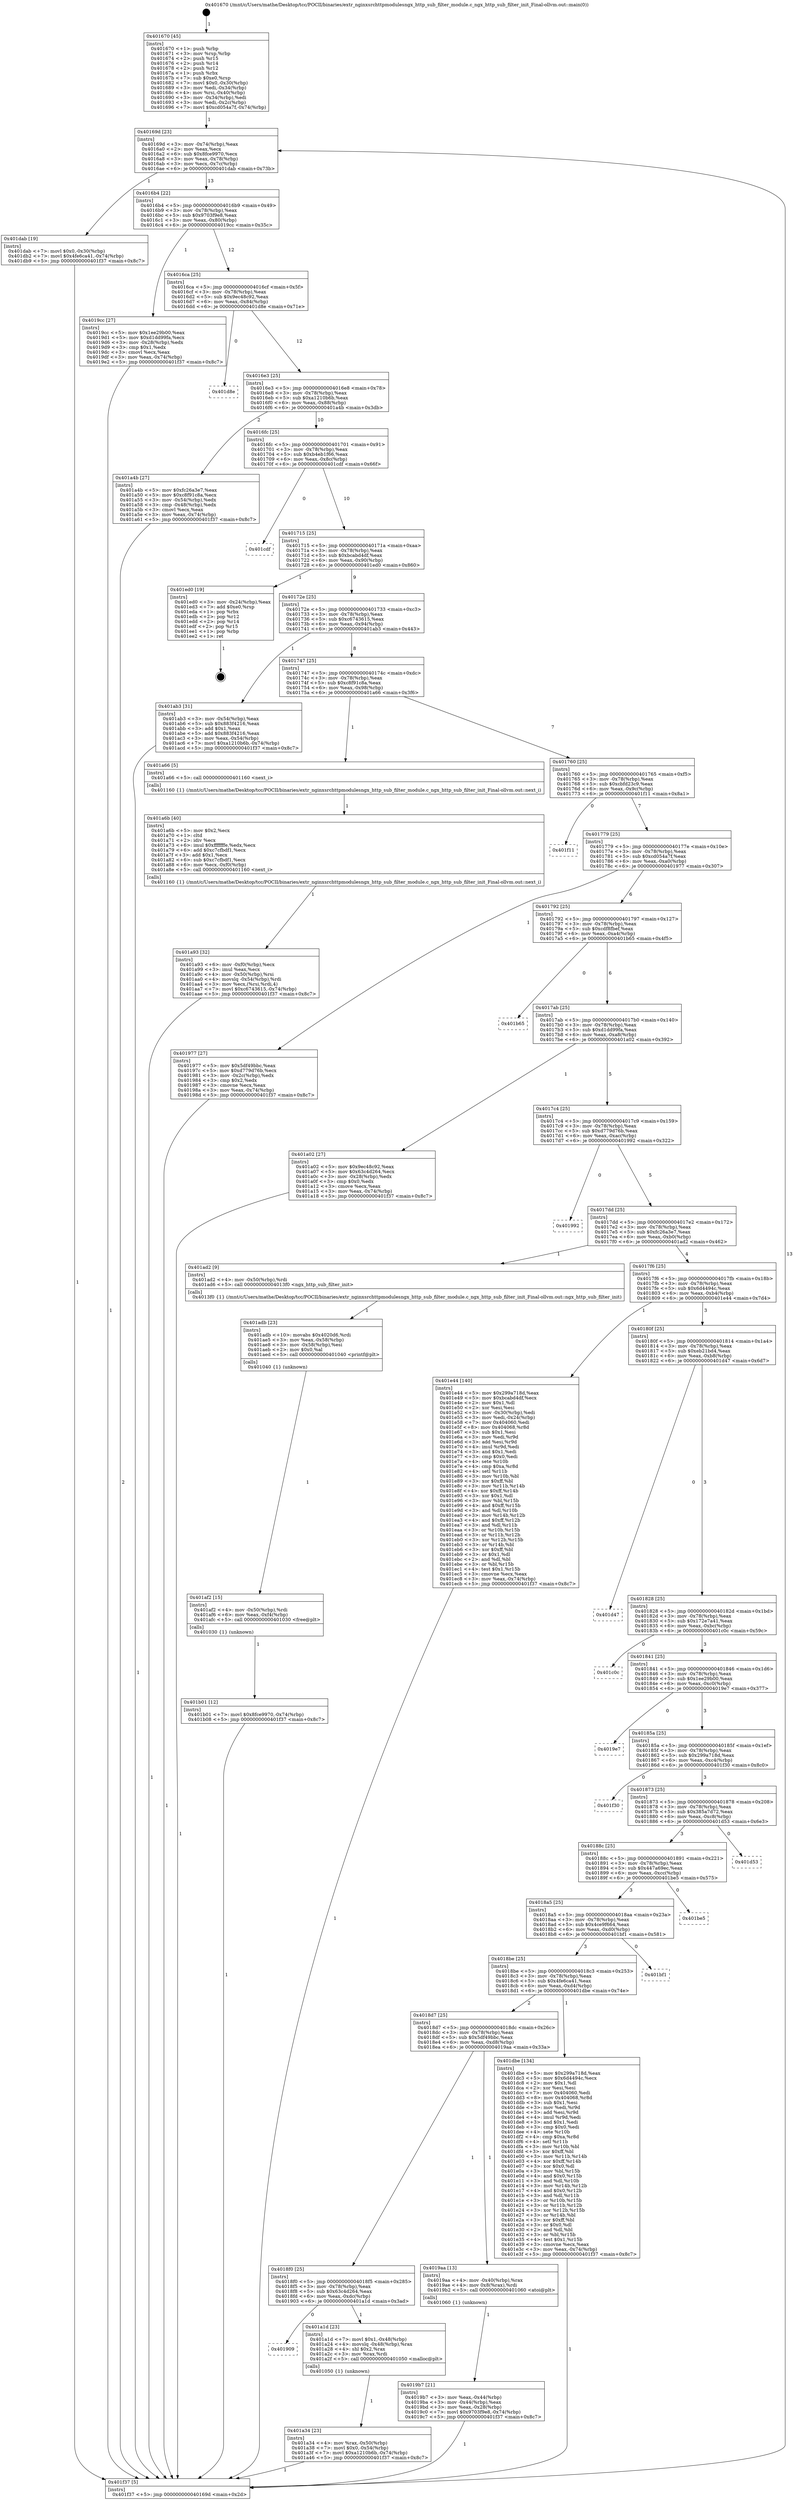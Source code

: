 digraph "0x401670" {
  label = "0x401670 (/mnt/c/Users/mathe/Desktop/tcc/POCII/binaries/extr_nginxsrchttpmodulesngx_http_sub_filter_module.c_ngx_http_sub_filter_init_Final-ollvm.out::main(0))"
  labelloc = "t"
  node[shape=record]

  Entry [label="",width=0.3,height=0.3,shape=circle,fillcolor=black,style=filled]
  "0x40169d" [label="{
     0x40169d [23]\l
     | [instrs]\l
     &nbsp;&nbsp;0x40169d \<+3\>: mov -0x74(%rbp),%eax\l
     &nbsp;&nbsp;0x4016a0 \<+2\>: mov %eax,%ecx\l
     &nbsp;&nbsp;0x4016a2 \<+6\>: sub $0x8fce9970,%ecx\l
     &nbsp;&nbsp;0x4016a8 \<+3\>: mov %eax,-0x78(%rbp)\l
     &nbsp;&nbsp;0x4016ab \<+3\>: mov %ecx,-0x7c(%rbp)\l
     &nbsp;&nbsp;0x4016ae \<+6\>: je 0000000000401dab \<main+0x73b\>\l
  }"]
  "0x401dab" [label="{
     0x401dab [19]\l
     | [instrs]\l
     &nbsp;&nbsp;0x401dab \<+7\>: movl $0x0,-0x30(%rbp)\l
     &nbsp;&nbsp;0x401db2 \<+7\>: movl $0x4fe6ca41,-0x74(%rbp)\l
     &nbsp;&nbsp;0x401db9 \<+5\>: jmp 0000000000401f37 \<main+0x8c7\>\l
  }"]
  "0x4016b4" [label="{
     0x4016b4 [22]\l
     | [instrs]\l
     &nbsp;&nbsp;0x4016b4 \<+5\>: jmp 00000000004016b9 \<main+0x49\>\l
     &nbsp;&nbsp;0x4016b9 \<+3\>: mov -0x78(%rbp),%eax\l
     &nbsp;&nbsp;0x4016bc \<+5\>: sub $0x9703f9e8,%eax\l
     &nbsp;&nbsp;0x4016c1 \<+3\>: mov %eax,-0x80(%rbp)\l
     &nbsp;&nbsp;0x4016c4 \<+6\>: je 00000000004019cc \<main+0x35c\>\l
  }"]
  Exit [label="",width=0.3,height=0.3,shape=circle,fillcolor=black,style=filled,peripheries=2]
  "0x4019cc" [label="{
     0x4019cc [27]\l
     | [instrs]\l
     &nbsp;&nbsp;0x4019cc \<+5\>: mov $0x1ee29b00,%eax\l
     &nbsp;&nbsp;0x4019d1 \<+5\>: mov $0xd1dd99fa,%ecx\l
     &nbsp;&nbsp;0x4019d6 \<+3\>: mov -0x28(%rbp),%edx\l
     &nbsp;&nbsp;0x4019d9 \<+3\>: cmp $0x1,%edx\l
     &nbsp;&nbsp;0x4019dc \<+3\>: cmovl %ecx,%eax\l
     &nbsp;&nbsp;0x4019df \<+3\>: mov %eax,-0x74(%rbp)\l
     &nbsp;&nbsp;0x4019e2 \<+5\>: jmp 0000000000401f37 \<main+0x8c7\>\l
  }"]
  "0x4016ca" [label="{
     0x4016ca [25]\l
     | [instrs]\l
     &nbsp;&nbsp;0x4016ca \<+5\>: jmp 00000000004016cf \<main+0x5f\>\l
     &nbsp;&nbsp;0x4016cf \<+3\>: mov -0x78(%rbp),%eax\l
     &nbsp;&nbsp;0x4016d2 \<+5\>: sub $0x9ec48c92,%eax\l
     &nbsp;&nbsp;0x4016d7 \<+6\>: mov %eax,-0x84(%rbp)\l
     &nbsp;&nbsp;0x4016dd \<+6\>: je 0000000000401d8e \<main+0x71e\>\l
  }"]
  "0x401b01" [label="{
     0x401b01 [12]\l
     | [instrs]\l
     &nbsp;&nbsp;0x401b01 \<+7\>: movl $0x8fce9970,-0x74(%rbp)\l
     &nbsp;&nbsp;0x401b08 \<+5\>: jmp 0000000000401f37 \<main+0x8c7\>\l
  }"]
  "0x401d8e" [label="{
     0x401d8e\l
  }", style=dashed]
  "0x4016e3" [label="{
     0x4016e3 [25]\l
     | [instrs]\l
     &nbsp;&nbsp;0x4016e3 \<+5\>: jmp 00000000004016e8 \<main+0x78\>\l
     &nbsp;&nbsp;0x4016e8 \<+3\>: mov -0x78(%rbp),%eax\l
     &nbsp;&nbsp;0x4016eb \<+5\>: sub $0xa1210b6b,%eax\l
     &nbsp;&nbsp;0x4016f0 \<+6\>: mov %eax,-0x88(%rbp)\l
     &nbsp;&nbsp;0x4016f6 \<+6\>: je 0000000000401a4b \<main+0x3db\>\l
  }"]
  "0x401af2" [label="{
     0x401af2 [15]\l
     | [instrs]\l
     &nbsp;&nbsp;0x401af2 \<+4\>: mov -0x50(%rbp),%rdi\l
     &nbsp;&nbsp;0x401af6 \<+6\>: mov %eax,-0xf4(%rbp)\l
     &nbsp;&nbsp;0x401afc \<+5\>: call 0000000000401030 \<free@plt\>\l
     | [calls]\l
     &nbsp;&nbsp;0x401030 \{1\} (unknown)\l
  }"]
  "0x401a4b" [label="{
     0x401a4b [27]\l
     | [instrs]\l
     &nbsp;&nbsp;0x401a4b \<+5\>: mov $0xfc26a3e7,%eax\l
     &nbsp;&nbsp;0x401a50 \<+5\>: mov $0xc8f91c8a,%ecx\l
     &nbsp;&nbsp;0x401a55 \<+3\>: mov -0x54(%rbp),%edx\l
     &nbsp;&nbsp;0x401a58 \<+3\>: cmp -0x48(%rbp),%edx\l
     &nbsp;&nbsp;0x401a5b \<+3\>: cmovl %ecx,%eax\l
     &nbsp;&nbsp;0x401a5e \<+3\>: mov %eax,-0x74(%rbp)\l
     &nbsp;&nbsp;0x401a61 \<+5\>: jmp 0000000000401f37 \<main+0x8c7\>\l
  }"]
  "0x4016fc" [label="{
     0x4016fc [25]\l
     | [instrs]\l
     &nbsp;&nbsp;0x4016fc \<+5\>: jmp 0000000000401701 \<main+0x91\>\l
     &nbsp;&nbsp;0x401701 \<+3\>: mov -0x78(%rbp),%eax\l
     &nbsp;&nbsp;0x401704 \<+5\>: sub $0xb4eb1f66,%eax\l
     &nbsp;&nbsp;0x401709 \<+6\>: mov %eax,-0x8c(%rbp)\l
     &nbsp;&nbsp;0x40170f \<+6\>: je 0000000000401cdf \<main+0x66f\>\l
  }"]
  "0x401adb" [label="{
     0x401adb [23]\l
     | [instrs]\l
     &nbsp;&nbsp;0x401adb \<+10\>: movabs $0x4020d6,%rdi\l
     &nbsp;&nbsp;0x401ae5 \<+3\>: mov %eax,-0x58(%rbp)\l
     &nbsp;&nbsp;0x401ae8 \<+3\>: mov -0x58(%rbp),%esi\l
     &nbsp;&nbsp;0x401aeb \<+2\>: mov $0x0,%al\l
     &nbsp;&nbsp;0x401aed \<+5\>: call 0000000000401040 \<printf@plt\>\l
     | [calls]\l
     &nbsp;&nbsp;0x401040 \{1\} (unknown)\l
  }"]
  "0x401cdf" [label="{
     0x401cdf\l
  }", style=dashed]
  "0x401715" [label="{
     0x401715 [25]\l
     | [instrs]\l
     &nbsp;&nbsp;0x401715 \<+5\>: jmp 000000000040171a \<main+0xaa\>\l
     &nbsp;&nbsp;0x40171a \<+3\>: mov -0x78(%rbp),%eax\l
     &nbsp;&nbsp;0x40171d \<+5\>: sub $0xbcabd4df,%eax\l
     &nbsp;&nbsp;0x401722 \<+6\>: mov %eax,-0x90(%rbp)\l
     &nbsp;&nbsp;0x401728 \<+6\>: je 0000000000401ed0 \<main+0x860\>\l
  }"]
  "0x401a93" [label="{
     0x401a93 [32]\l
     | [instrs]\l
     &nbsp;&nbsp;0x401a93 \<+6\>: mov -0xf0(%rbp),%ecx\l
     &nbsp;&nbsp;0x401a99 \<+3\>: imul %eax,%ecx\l
     &nbsp;&nbsp;0x401a9c \<+4\>: mov -0x50(%rbp),%rsi\l
     &nbsp;&nbsp;0x401aa0 \<+4\>: movslq -0x54(%rbp),%rdi\l
     &nbsp;&nbsp;0x401aa4 \<+3\>: mov %ecx,(%rsi,%rdi,4)\l
     &nbsp;&nbsp;0x401aa7 \<+7\>: movl $0xc6743615,-0x74(%rbp)\l
     &nbsp;&nbsp;0x401aae \<+5\>: jmp 0000000000401f37 \<main+0x8c7\>\l
  }"]
  "0x401ed0" [label="{
     0x401ed0 [19]\l
     | [instrs]\l
     &nbsp;&nbsp;0x401ed0 \<+3\>: mov -0x24(%rbp),%eax\l
     &nbsp;&nbsp;0x401ed3 \<+7\>: add $0xe0,%rsp\l
     &nbsp;&nbsp;0x401eda \<+1\>: pop %rbx\l
     &nbsp;&nbsp;0x401edb \<+2\>: pop %r12\l
     &nbsp;&nbsp;0x401edd \<+2\>: pop %r14\l
     &nbsp;&nbsp;0x401edf \<+2\>: pop %r15\l
     &nbsp;&nbsp;0x401ee1 \<+1\>: pop %rbp\l
     &nbsp;&nbsp;0x401ee2 \<+1\>: ret\l
  }"]
  "0x40172e" [label="{
     0x40172e [25]\l
     | [instrs]\l
     &nbsp;&nbsp;0x40172e \<+5\>: jmp 0000000000401733 \<main+0xc3\>\l
     &nbsp;&nbsp;0x401733 \<+3\>: mov -0x78(%rbp),%eax\l
     &nbsp;&nbsp;0x401736 \<+5\>: sub $0xc6743615,%eax\l
     &nbsp;&nbsp;0x40173b \<+6\>: mov %eax,-0x94(%rbp)\l
     &nbsp;&nbsp;0x401741 \<+6\>: je 0000000000401ab3 \<main+0x443\>\l
  }"]
  "0x401a6b" [label="{
     0x401a6b [40]\l
     | [instrs]\l
     &nbsp;&nbsp;0x401a6b \<+5\>: mov $0x2,%ecx\l
     &nbsp;&nbsp;0x401a70 \<+1\>: cltd\l
     &nbsp;&nbsp;0x401a71 \<+2\>: idiv %ecx\l
     &nbsp;&nbsp;0x401a73 \<+6\>: imul $0xfffffffe,%edx,%ecx\l
     &nbsp;&nbsp;0x401a79 \<+6\>: add $0xc7cfbdf1,%ecx\l
     &nbsp;&nbsp;0x401a7f \<+3\>: add $0x1,%ecx\l
     &nbsp;&nbsp;0x401a82 \<+6\>: sub $0xc7cfbdf1,%ecx\l
     &nbsp;&nbsp;0x401a88 \<+6\>: mov %ecx,-0xf0(%rbp)\l
     &nbsp;&nbsp;0x401a8e \<+5\>: call 0000000000401160 \<next_i\>\l
     | [calls]\l
     &nbsp;&nbsp;0x401160 \{1\} (/mnt/c/Users/mathe/Desktop/tcc/POCII/binaries/extr_nginxsrchttpmodulesngx_http_sub_filter_module.c_ngx_http_sub_filter_init_Final-ollvm.out::next_i)\l
  }"]
  "0x401ab3" [label="{
     0x401ab3 [31]\l
     | [instrs]\l
     &nbsp;&nbsp;0x401ab3 \<+3\>: mov -0x54(%rbp),%eax\l
     &nbsp;&nbsp;0x401ab6 \<+5\>: sub $0x883f4216,%eax\l
     &nbsp;&nbsp;0x401abb \<+3\>: add $0x1,%eax\l
     &nbsp;&nbsp;0x401abe \<+5\>: add $0x883f4216,%eax\l
     &nbsp;&nbsp;0x401ac3 \<+3\>: mov %eax,-0x54(%rbp)\l
     &nbsp;&nbsp;0x401ac6 \<+7\>: movl $0xa1210b6b,-0x74(%rbp)\l
     &nbsp;&nbsp;0x401acd \<+5\>: jmp 0000000000401f37 \<main+0x8c7\>\l
  }"]
  "0x401747" [label="{
     0x401747 [25]\l
     | [instrs]\l
     &nbsp;&nbsp;0x401747 \<+5\>: jmp 000000000040174c \<main+0xdc\>\l
     &nbsp;&nbsp;0x40174c \<+3\>: mov -0x78(%rbp),%eax\l
     &nbsp;&nbsp;0x40174f \<+5\>: sub $0xc8f91c8a,%eax\l
     &nbsp;&nbsp;0x401754 \<+6\>: mov %eax,-0x98(%rbp)\l
     &nbsp;&nbsp;0x40175a \<+6\>: je 0000000000401a66 \<main+0x3f6\>\l
  }"]
  "0x401a34" [label="{
     0x401a34 [23]\l
     | [instrs]\l
     &nbsp;&nbsp;0x401a34 \<+4\>: mov %rax,-0x50(%rbp)\l
     &nbsp;&nbsp;0x401a38 \<+7\>: movl $0x0,-0x54(%rbp)\l
     &nbsp;&nbsp;0x401a3f \<+7\>: movl $0xa1210b6b,-0x74(%rbp)\l
     &nbsp;&nbsp;0x401a46 \<+5\>: jmp 0000000000401f37 \<main+0x8c7\>\l
  }"]
  "0x401a66" [label="{
     0x401a66 [5]\l
     | [instrs]\l
     &nbsp;&nbsp;0x401a66 \<+5\>: call 0000000000401160 \<next_i\>\l
     | [calls]\l
     &nbsp;&nbsp;0x401160 \{1\} (/mnt/c/Users/mathe/Desktop/tcc/POCII/binaries/extr_nginxsrchttpmodulesngx_http_sub_filter_module.c_ngx_http_sub_filter_init_Final-ollvm.out::next_i)\l
  }"]
  "0x401760" [label="{
     0x401760 [25]\l
     | [instrs]\l
     &nbsp;&nbsp;0x401760 \<+5\>: jmp 0000000000401765 \<main+0xf5\>\l
     &nbsp;&nbsp;0x401765 \<+3\>: mov -0x78(%rbp),%eax\l
     &nbsp;&nbsp;0x401768 \<+5\>: sub $0xcbfd23c9,%eax\l
     &nbsp;&nbsp;0x40176d \<+6\>: mov %eax,-0x9c(%rbp)\l
     &nbsp;&nbsp;0x401773 \<+6\>: je 0000000000401f11 \<main+0x8a1\>\l
  }"]
  "0x401909" [label="{
     0x401909\l
  }", style=dashed]
  "0x401f11" [label="{
     0x401f11\l
  }", style=dashed]
  "0x401779" [label="{
     0x401779 [25]\l
     | [instrs]\l
     &nbsp;&nbsp;0x401779 \<+5\>: jmp 000000000040177e \<main+0x10e\>\l
     &nbsp;&nbsp;0x40177e \<+3\>: mov -0x78(%rbp),%eax\l
     &nbsp;&nbsp;0x401781 \<+5\>: sub $0xcd054a7f,%eax\l
     &nbsp;&nbsp;0x401786 \<+6\>: mov %eax,-0xa0(%rbp)\l
     &nbsp;&nbsp;0x40178c \<+6\>: je 0000000000401977 \<main+0x307\>\l
  }"]
  "0x401a1d" [label="{
     0x401a1d [23]\l
     | [instrs]\l
     &nbsp;&nbsp;0x401a1d \<+7\>: movl $0x1,-0x48(%rbp)\l
     &nbsp;&nbsp;0x401a24 \<+4\>: movslq -0x48(%rbp),%rax\l
     &nbsp;&nbsp;0x401a28 \<+4\>: shl $0x2,%rax\l
     &nbsp;&nbsp;0x401a2c \<+3\>: mov %rax,%rdi\l
     &nbsp;&nbsp;0x401a2f \<+5\>: call 0000000000401050 \<malloc@plt\>\l
     | [calls]\l
     &nbsp;&nbsp;0x401050 \{1\} (unknown)\l
  }"]
  "0x401977" [label="{
     0x401977 [27]\l
     | [instrs]\l
     &nbsp;&nbsp;0x401977 \<+5\>: mov $0x5df49bbc,%eax\l
     &nbsp;&nbsp;0x40197c \<+5\>: mov $0xd779d76b,%ecx\l
     &nbsp;&nbsp;0x401981 \<+3\>: mov -0x2c(%rbp),%edx\l
     &nbsp;&nbsp;0x401984 \<+3\>: cmp $0x2,%edx\l
     &nbsp;&nbsp;0x401987 \<+3\>: cmovne %ecx,%eax\l
     &nbsp;&nbsp;0x40198a \<+3\>: mov %eax,-0x74(%rbp)\l
     &nbsp;&nbsp;0x40198d \<+5\>: jmp 0000000000401f37 \<main+0x8c7\>\l
  }"]
  "0x401792" [label="{
     0x401792 [25]\l
     | [instrs]\l
     &nbsp;&nbsp;0x401792 \<+5\>: jmp 0000000000401797 \<main+0x127\>\l
     &nbsp;&nbsp;0x401797 \<+3\>: mov -0x78(%rbp),%eax\l
     &nbsp;&nbsp;0x40179a \<+5\>: sub $0xcdf8fbef,%eax\l
     &nbsp;&nbsp;0x40179f \<+6\>: mov %eax,-0xa4(%rbp)\l
     &nbsp;&nbsp;0x4017a5 \<+6\>: je 0000000000401b65 \<main+0x4f5\>\l
  }"]
  "0x401f37" [label="{
     0x401f37 [5]\l
     | [instrs]\l
     &nbsp;&nbsp;0x401f37 \<+5\>: jmp 000000000040169d \<main+0x2d\>\l
  }"]
  "0x401670" [label="{
     0x401670 [45]\l
     | [instrs]\l
     &nbsp;&nbsp;0x401670 \<+1\>: push %rbp\l
     &nbsp;&nbsp;0x401671 \<+3\>: mov %rsp,%rbp\l
     &nbsp;&nbsp;0x401674 \<+2\>: push %r15\l
     &nbsp;&nbsp;0x401676 \<+2\>: push %r14\l
     &nbsp;&nbsp;0x401678 \<+2\>: push %r12\l
     &nbsp;&nbsp;0x40167a \<+1\>: push %rbx\l
     &nbsp;&nbsp;0x40167b \<+7\>: sub $0xe0,%rsp\l
     &nbsp;&nbsp;0x401682 \<+7\>: movl $0x0,-0x30(%rbp)\l
     &nbsp;&nbsp;0x401689 \<+3\>: mov %edi,-0x34(%rbp)\l
     &nbsp;&nbsp;0x40168c \<+4\>: mov %rsi,-0x40(%rbp)\l
     &nbsp;&nbsp;0x401690 \<+3\>: mov -0x34(%rbp),%edi\l
     &nbsp;&nbsp;0x401693 \<+3\>: mov %edi,-0x2c(%rbp)\l
     &nbsp;&nbsp;0x401696 \<+7\>: movl $0xcd054a7f,-0x74(%rbp)\l
  }"]
  "0x4019b7" [label="{
     0x4019b7 [21]\l
     | [instrs]\l
     &nbsp;&nbsp;0x4019b7 \<+3\>: mov %eax,-0x44(%rbp)\l
     &nbsp;&nbsp;0x4019ba \<+3\>: mov -0x44(%rbp),%eax\l
     &nbsp;&nbsp;0x4019bd \<+3\>: mov %eax,-0x28(%rbp)\l
     &nbsp;&nbsp;0x4019c0 \<+7\>: movl $0x9703f9e8,-0x74(%rbp)\l
     &nbsp;&nbsp;0x4019c7 \<+5\>: jmp 0000000000401f37 \<main+0x8c7\>\l
  }"]
  "0x401b65" [label="{
     0x401b65\l
  }", style=dashed]
  "0x4017ab" [label="{
     0x4017ab [25]\l
     | [instrs]\l
     &nbsp;&nbsp;0x4017ab \<+5\>: jmp 00000000004017b0 \<main+0x140\>\l
     &nbsp;&nbsp;0x4017b0 \<+3\>: mov -0x78(%rbp),%eax\l
     &nbsp;&nbsp;0x4017b3 \<+5\>: sub $0xd1dd99fa,%eax\l
     &nbsp;&nbsp;0x4017b8 \<+6\>: mov %eax,-0xa8(%rbp)\l
     &nbsp;&nbsp;0x4017be \<+6\>: je 0000000000401a02 \<main+0x392\>\l
  }"]
  "0x4018f0" [label="{
     0x4018f0 [25]\l
     | [instrs]\l
     &nbsp;&nbsp;0x4018f0 \<+5\>: jmp 00000000004018f5 \<main+0x285\>\l
     &nbsp;&nbsp;0x4018f5 \<+3\>: mov -0x78(%rbp),%eax\l
     &nbsp;&nbsp;0x4018f8 \<+5\>: sub $0x63c4d264,%eax\l
     &nbsp;&nbsp;0x4018fd \<+6\>: mov %eax,-0xdc(%rbp)\l
     &nbsp;&nbsp;0x401903 \<+6\>: je 0000000000401a1d \<main+0x3ad\>\l
  }"]
  "0x401a02" [label="{
     0x401a02 [27]\l
     | [instrs]\l
     &nbsp;&nbsp;0x401a02 \<+5\>: mov $0x9ec48c92,%eax\l
     &nbsp;&nbsp;0x401a07 \<+5\>: mov $0x63c4d264,%ecx\l
     &nbsp;&nbsp;0x401a0c \<+3\>: mov -0x28(%rbp),%edx\l
     &nbsp;&nbsp;0x401a0f \<+3\>: cmp $0x0,%edx\l
     &nbsp;&nbsp;0x401a12 \<+3\>: cmove %ecx,%eax\l
     &nbsp;&nbsp;0x401a15 \<+3\>: mov %eax,-0x74(%rbp)\l
     &nbsp;&nbsp;0x401a18 \<+5\>: jmp 0000000000401f37 \<main+0x8c7\>\l
  }"]
  "0x4017c4" [label="{
     0x4017c4 [25]\l
     | [instrs]\l
     &nbsp;&nbsp;0x4017c4 \<+5\>: jmp 00000000004017c9 \<main+0x159\>\l
     &nbsp;&nbsp;0x4017c9 \<+3\>: mov -0x78(%rbp),%eax\l
     &nbsp;&nbsp;0x4017cc \<+5\>: sub $0xd779d76b,%eax\l
     &nbsp;&nbsp;0x4017d1 \<+6\>: mov %eax,-0xac(%rbp)\l
     &nbsp;&nbsp;0x4017d7 \<+6\>: je 0000000000401992 \<main+0x322\>\l
  }"]
  "0x4019aa" [label="{
     0x4019aa [13]\l
     | [instrs]\l
     &nbsp;&nbsp;0x4019aa \<+4\>: mov -0x40(%rbp),%rax\l
     &nbsp;&nbsp;0x4019ae \<+4\>: mov 0x8(%rax),%rdi\l
     &nbsp;&nbsp;0x4019b2 \<+5\>: call 0000000000401060 \<atoi@plt\>\l
     | [calls]\l
     &nbsp;&nbsp;0x401060 \{1\} (unknown)\l
  }"]
  "0x401992" [label="{
     0x401992\l
  }", style=dashed]
  "0x4017dd" [label="{
     0x4017dd [25]\l
     | [instrs]\l
     &nbsp;&nbsp;0x4017dd \<+5\>: jmp 00000000004017e2 \<main+0x172\>\l
     &nbsp;&nbsp;0x4017e2 \<+3\>: mov -0x78(%rbp),%eax\l
     &nbsp;&nbsp;0x4017e5 \<+5\>: sub $0xfc26a3e7,%eax\l
     &nbsp;&nbsp;0x4017ea \<+6\>: mov %eax,-0xb0(%rbp)\l
     &nbsp;&nbsp;0x4017f0 \<+6\>: je 0000000000401ad2 \<main+0x462\>\l
  }"]
  "0x4018d7" [label="{
     0x4018d7 [25]\l
     | [instrs]\l
     &nbsp;&nbsp;0x4018d7 \<+5\>: jmp 00000000004018dc \<main+0x26c\>\l
     &nbsp;&nbsp;0x4018dc \<+3\>: mov -0x78(%rbp),%eax\l
     &nbsp;&nbsp;0x4018df \<+5\>: sub $0x5df49bbc,%eax\l
     &nbsp;&nbsp;0x4018e4 \<+6\>: mov %eax,-0xd8(%rbp)\l
     &nbsp;&nbsp;0x4018ea \<+6\>: je 00000000004019aa \<main+0x33a\>\l
  }"]
  "0x401ad2" [label="{
     0x401ad2 [9]\l
     | [instrs]\l
     &nbsp;&nbsp;0x401ad2 \<+4\>: mov -0x50(%rbp),%rdi\l
     &nbsp;&nbsp;0x401ad6 \<+5\>: call 00000000004013f0 \<ngx_http_sub_filter_init\>\l
     | [calls]\l
     &nbsp;&nbsp;0x4013f0 \{1\} (/mnt/c/Users/mathe/Desktop/tcc/POCII/binaries/extr_nginxsrchttpmodulesngx_http_sub_filter_module.c_ngx_http_sub_filter_init_Final-ollvm.out::ngx_http_sub_filter_init)\l
  }"]
  "0x4017f6" [label="{
     0x4017f6 [25]\l
     | [instrs]\l
     &nbsp;&nbsp;0x4017f6 \<+5\>: jmp 00000000004017fb \<main+0x18b\>\l
     &nbsp;&nbsp;0x4017fb \<+3\>: mov -0x78(%rbp),%eax\l
     &nbsp;&nbsp;0x4017fe \<+5\>: sub $0x6d4494c,%eax\l
     &nbsp;&nbsp;0x401803 \<+6\>: mov %eax,-0xb4(%rbp)\l
     &nbsp;&nbsp;0x401809 \<+6\>: je 0000000000401e44 \<main+0x7d4\>\l
  }"]
  "0x401dbe" [label="{
     0x401dbe [134]\l
     | [instrs]\l
     &nbsp;&nbsp;0x401dbe \<+5\>: mov $0x299a718d,%eax\l
     &nbsp;&nbsp;0x401dc3 \<+5\>: mov $0x6d4494c,%ecx\l
     &nbsp;&nbsp;0x401dc8 \<+2\>: mov $0x1,%dl\l
     &nbsp;&nbsp;0x401dca \<+2\>: xor %esi,%esi\l
     &nbsp;&nbsp;0x401dcc \<+7\>: mov 0x404060,%edi\l
     &nbsp;&nbsp;0x401dd3 \<+8\>: mov 0x404068,%r8d\l
     &nbsp;&nbsp;0x401ddb \<+3\>: sub $0x1,%esi\l
     &nbsp;&nbsp;0x401dde \<+3\>: mov %edi,%r9d\l
     &nbsp;&nbsp;0x401de1 \<+3\>: add %esi,%r9d\l
     &nbsp;&nbsp;0x401de4 \<+4\>: imul %r9d,%edi\l
     &nbsp;&nbsp;0x401de8 \<+3\>: and $0x1,%edi\l
     &nbsp;&nbsp;0x401deb \<+3\>: cmp $0x0,%edi\l
     &nbsp;&nbsp;0x401dee \<+4\>: sete %r10b\l
     &nbsp;&nbsp;0x401df2 \<+4\>: cmp $0xa,%r8d\l
     &nbsp;&nbsp;0x401df6 \<+4\>: setl %r11b\l
     &nbsp;&nbsp;0x401dfa \<+3\>: mov %r10b,%bl\l
     &nbsp;&nbsp;0x401dfd \<+3\>: xor $0xff,%bl\l
     &nbsp;&nbsp;0x401e00 \<+3\>: mov %r11b,%r14b\l
     &nbsp;&nbsp;0x401e03 \<+4\>: xor $0xff,%r14b\l
     &nbsp;&nbsp;0x401e07 \<+3\>: xor $0x0,%dl\l
     &nbsp;&nbsp;0x401e0a \<+3\>: mov %bl,%r15b\l
     &nbsp;&nbsp;0x401e0d \<+4\>: and $0x0,%r15b\l
     &nbsp;&nbsp;0x401e11 \<+3\>: and %dl,%r10b\l
     &nbsp;&nbsp;0x401e14 \<+3\>: mov %r14b,%r12b\l
     &nbsp;&nbsp;0x401e17 \<+4\>: and $0x0,%r12b\l
     &nbsp;&nbsp;0x401e1b \<+3\>: and %dl,%r11b\l
     &nbsp;&nbsp;0x401e1e \<+3\>: or %r10b,%r15b\l
     &nbsp;&nbsp;0x401e21 \<+3\>: or %r11b,%r12b\l
     &nbsp;&nbsp;0x401e24 \<+3\>: xor %r12b,%r15b\l
     &nbsp;&nbsp;0x401e27 \<+3\>: or %r14b,%bl\l
     &nbsp;&nbsp;0x401e2a \<+3\>: xor $0xff,%bl\l
     &nbsp;&nbsp;0x401e2d \<+3\>: or $0x0,%dl\l
     &nbsp;&nbsp;0x401e30 \<+2\>: and %dl,%bl\l
     &nbsp;&nbsp;0x401e32 \<+3\>: or %bl,%r15b\l
     &nbsp;&nbsp;0x401e35 \<+4\>: test $0x1,%r15b\l
     &nbsp;&nbsp;0x401e39 \<+3\>: cmovne %ecx,%eax\l
     &nbsp;&nbsp;0x401e3c \<+3\>: mov %eax,-0x74(%rbp)\l
     &nbsp;&nbsp;0x401e3f \<+5\>: jmp 0000000000401f37 \<main+0x8c7\>\l
  }"]
  "0x401e44" [label="{
     0x401e44 [140]\l
     | [instrs]\l
     &nbsp;&nbsp;0x401e44 \<+5\>: mov $0x299a718d,%eax\l
     &nbsp;&nbsp;0x401e49 \<+5\>: mov $0xbcabd4df,%ecx\l
     &nbsp;&nbsp;0x401e4e \<+2\>: mov $0x1,%dl\l
     &nbsp;&nbsp;0x401e50 \<+2\>: xor %esi,%esi\l
     &nbsp;&nbsp;0x401e52 \<+3\>: mov -0x30(%rbp),%edi\l
     &nbsp;&nbsp;0x401e55 \<+3\>: mov %edi,-0x24(%rbp)\l
     &nbsp;&nbsp;0x401e58 \<+7\>: mov 0x404060,%edi\l
     &nbsp;&nbsp;0x401e5f \<+8\>: mov 0x404068,%r8d\l
     &nbsp;&nbsp;0x401e67 \<+3\>: sub $0x1,%esi\l
     &nbsp;&nbsp;0x401e6a \<+3\>: mov %edi,%r9d\l
     &nbsp;&nbsp;0x401e6d \<+3\>: add %esi,%r9d\l
     &nbsp;&nbsp;0x401e70 \<+4\>: imul %r9d,%edi\l
     &nbsp;&nbsp;0x401e74 \<+3\>: and $0x1,%edi\l
     &nbsp;&nbsp;0x401e77 \<+3\>: cmp $0x0,%edi\l
     &nbsp;&nbsp;0x401e7a \<+4\>: sete %r10b\l
     &nbsp;&nbsp;0x401e7e \<+4\>: cmp $0xa,%r8d\l
     &nbsp;&nbsp;0x401e82 \<+4\>: setl %r11b\l
     &nbsp;&nbsp;0x401e86 \<+3\>: mov %r10b,%bl\l
     &nbsp;&nbsp;0x401e89 \<+3\>: xor $0xff,%bl\l
     &nbsp;&nbsp;0x401e8c \<+3\>: mov %r11b,%r14b\l
     &nbsp;&nbsp;0x401e8f \<+4\>: xor $0xff,%r14b\l
     &nbsp;&nbsp;0x401e93 \<+3\>: xor $0x1,%dl\l
     &nbsp;&nbsp;0x401e96 \<+3\>: mov %bl,%r15b\l
     &nbsp;&nbsp;0x401e99 \<+4\>: and $0xff,%r15b\l
     &nbsp;&nbsp;0x401e9d \<+3\>: and %dl,%r10b\l
     &nbsp;&nbsp;0x401ea0 \<+3\>: mov %r14b,%r12b\l
     &nbsp;&nbsp;0x401ea3 \<+4\>: and $0xff,%r12b\l
     &nbsp;&nbsp;0x401ea7 \<+3\>: and %dl,%r11b\l
     &nbsp;&nbsp;0x401eaa \<+3\>: or %r10b,%r15b\l
     &nbsp;&nbsp;0x401ead \<+3\>: or %r11b,%r12b\l
     &nbsp;&nbsp;0x401eb0 \<+3\>: xor %r12b,%r15b\l
     &nbsp;&nbsp;0x401eb3 \<+3\>: or %r14b,%bl\l
     &nbsp;&nbsp;0x401eb6 \<+3\>: xor $0xff,%bl\l
     &nbsp;&nbsp;0x401eb9 \<+3\>: or $0x1,%dl\l
     &nbsp;&nbsp;0x401ebc \<+2\>: and %dl,%bl\l
     &nbsp;&nbsp;0x401ebe \<+3\>: or %bl,%r15b\l
     &nbsp;&nbsp;0x401ec1 \<+4\>: test $0x1,%r15b\l
     &nbsp;&nbsp;0x401ec5 \<+3\>: cmovne %ecx,%eax\l
     &nbsp;&nbsp;0x401ec8 \<+3\>: mov %eax,-0x74(%rbp)\l
     &nbsp;&nbsp;0x401ecb \<+5\>: jmp 0000000000401f37 \<main+0x8c7\>\l
  }"]
  "0x40180f" [label="{
     0x40180f [25]\l
     | [instrs]\l
     &nbsp;&nbsp;0x40180f \<+5\>: jmp 0000000000401814 \<main+0x1a4\>\l
     &nbsp;&nbsp;0x401814 \<+3\>: mov -0x78(%rbp),%eax\l
     &nbsp;&nbsp;0x401817 \<+5\>: sub $0xeb21bd4,%eax\l
     &nbsp;&nbsp;0x40181c \<+6\>: mov %eax,-0xb8(%rbp)\l
     &nbsp;&nbsp;0x401822 \<+6\>: je 0000000000401d47 \<main+0x6d7\>\l
  }"]
  "0x4018be" [label="{
     0x4018be [25]\l
     | [instrs]\l
     &nbsp;&nbsp;0x4018be \<+5\>: jmp 00000000004018c3 \<main+0x253\>\l
     &nbsp;&nbsp;0x4018c3 \<+3\>: mov -0x78(%rbp),%eax\l
     &nbsp;&nbsp;0x4018c6 \<+5\>: sub $0x4fe6ca41,%eax\l
     &nbsp;&nbsp;0x4018cb \<+6\>: mov %eax,-0xd4(%rbp)\l
     &nbsp;&nbsp;0x4018d1 \<+6\>: je 0000000000401dbe \<main+0x74e\>\l
  }"]
  "0x401d47" [label="{
     0x401d47\l
  }", style=dashed]
  "0x401828" [label="{
     0x401828 [25]\l
     | [instrs]\l
     &nbsp;&nbsp;0x401828 \<+5\>: jmp 000000000040182d \<main+0x1bd\>\l
     &nbsp;&nbsp;0x40182d \<+3\>: mov -0x78(%rbp),%eax\l
     &nbsp;&nbsp;0x401830 \<+5\>: sub $0x172e7a41,%eax\l
     &nbsp;&nbsp;0x401835 \<+6\>: mov %eax,-0xbc(%rbp)\l
     &nbsp;&nbsp;0x40183b \<+6\>: je 0000000000401c0c \<main+0x59c\>\l
  }"]
  "0x401bf1" [label="{
     0x401bf1\l
  }", style=dashed]
  "0x401c0c" [label="{
     0x401c0c\l
  }", style=dashed]
  "0x401841" [label="{
     0x401841 [25]\l
     | [instrs]\l
     &nbsp;&nbsp;0x401841 \<+5\>: jmp 0000000000401846 \<main+0x1d6\>\l
     &nbsp;&nbsp;0x401846 \<+3\>: mov -0x78(%rbp),%eax\l
     &nbsp;&nbsp;0x401849 \<+5\>: sub $0x1ee29b00,%eax\l
     &nbsp;&nbsp;0x40184e \<+6\>: mov %eax,-0xc0(%rbp)\l
     &nbsp;&nbsp;0x401854 \<+6\>: je 00000000004019e7 \<main+0x377\>\l
  }"]
  "0x4018a5" [label="{
     0x4018a5 [25]\l
     | [instrs]\l
     &nbsp;&nbsp;0x4018a5 \<+5\>: jmp 00000000004018aa \<main+0x23a\>\l
     &nbsp;&nbsp;0x4018aa \<+3\>: mov -0x78(%rbp),%eax\l
     &nbsp;&nbsp;0x4018ad \<+5\>: sub $0x4ce9f664,%eax\l
     &nbsp;&nbsp;0x4018b2 \<+6\>: mov %eax,-0xd0(%rbp)\l
     &nbsp;&nbsp;0x4018b8 \<+6\>: je 0000000000401bf1 \<main+0x581\>\l
  }"]
  "0x4019e7" [label="{
     0x4019e7\l
  }", style=dashed]
  "0x40185a" [label="{
     0x40185a [25]\l
     | [instrs]\l
     &nbsp;&nbsp;0x40185a \<+5\>: jmp 000000000040185f \<main+0x1ef\>\l
     &nbsp;&nbsp;0x40185f \<+3\>: mov -0x78(%rbp),%eax\l
     &nbsp;&nbsp;0x401862 \<+5\>: sub $0x299a718d,%eax\l
     &nbsp;&nbsp;0x401867 \<+6\>: mov %eax,-0xc4(%rbp)\l
     &nbsp;&nbsp;0x40186d \<+6\>: je 0000000000401f30 \<main+0x8c0\>\l
  }"]
  "0x401be5" [label="{
     0x401be5\l
  }", style=dashed]
  "0x401f30" [label="{
     0x401f30\l
  }", style=dashed]
  "0x401873" [label="{
     0x401873 [25]\l
     | [instrs]\l
     &nbsp;&nbsp;0x401873 \<+5\>: jmp 0000000000401878 \<main+0x208\>\l
     &nbsp;&nbsp;0x401878 \<+3\>: mov -0x78(%rbp),%eax\l
     &nbsp;&nbsp;0x40187b \<+5\>: sub $0x385a7d72,%eax\l
     &nbsp;&nbsp;0x401880 \<+6\>: mov %eax,-0xc8(%rbp)\l
     &nbsp;&nbsp;0x401886 \<+6\>: je 0000000000401d53 \<main+0x6e3\>\l
  }"]
  "0x40188c" [label="{
     0x40188c [25]\l
     | [instrs]\l
     &nbsp;&nbsp;0x40188c \<+5\>: jmp 0000000000401891 \<main+0x221\>\l
     &nbsp;&nbsp;0x401891 \<+3\>: mov -0x78(%rbp),%eax\l
     &nbsp;&nbsp;0x401894 \<+5\>: sub $0x447a69ec,%eax\l
     &nbsp;&nbsp;0x401899 \<+6\>: mov %eax,-0xcc(%rbp)\l
     &nbsp;&nbsp;0x40189f \<+6\>: je 0000000000401be5 \<main+0x575\>\l
  }"]
  "0x401d53" [label="{
     0x401d53\l
  }", style=dashed]
  Entry -> "0x401670" [label=" 1"]
  "0x40169d" -> "0x401dab" [label=" 1"]
  "0x40169d" -> "0x4016b4" [label=" 13"]
  "0x401ed0" -> Exit [label=" 1"]
  "0x4016b4" -> "0x4019cc" [label=" 1"]
  "0x4016b4" -> "0x4016ca" [label=" 12"]
  "0x401e44" -> "0x401f37" [label=" 1"]
  "0x4016ca" -> "0x401d8e" [label=" 0"]
  "0x4016ca" -> "0x4016e3" [label=" 12"]
  "0x401dbe" -> "0x401f37" [label=" 1"]
  "0x4016e3" -> "0x401a4b" [label=" 2"]
  "0x4016e3" -> "0x4016fc" [label=" 10"]
  "0x401dab" -> "0x401f37" [label=" 1"]
  "0x4016fc" -> "0x401cdf" [label=" 0"]
  "0x4016fc" -> "0x401715" [label=" 10"]
  "0x401b01" -> "0x401f37" [label=" 1"]
  "0x401715" -> "0x401ed0" [label=" 1"]
  "0x401715" -> "0x40172e" [label=" 9"]
  "0x401af2" -> "0x401b01" [label=" 1"]
  "0x40172e" -> "0x401ab3" [label=" 1"]
  "0x40172e" -> "0x401747" [label=" 8"]
  "0x401adb" -> "0x401af2" [label=" 1"]
  "0x401747" -> "0x401a66" [label=" 1"]
  "0x401747" -> "0x401760" [label=" 7"]
  "0x401ad2" -> "0x401adb" [label=" 1"]
  "0x401760" -> "0x401f11" [label=" 0"]
  "0x401760" -> "0x401779" [label=" 7"]
  "0x401ab3" -> "0x401f37" [label=" 1"]
  "0x401779" -> "0x401977" [label=" 1"]
  "0x401779" -> "0x401792" [label=" 6"]
  "0x401977" -> "0x401f37" [label=" 1"]
  "0x401670" -> "0x40169d" [label=" 1"]
  "0x401f37" -> "0x40169d" [label=" 13"]
  "0x401a93" -> "0x401f37" [label=" 1"]
  "0x401792" -> "0x401b65" [label=" 0"]
  "0x401792" -> "0x4017ab" [label=" 6"]
  "0x401a66" -> "0x401a6b" [label=" 1"]
  "0x4017ab" -> "0x401a02" [label=" 1"]
  "0x4017ab" -> "0x4017c4" [label=" 5"]
  "0x401a4b" -> "0x401f37" [label=" 2"]
  "0x4017c4" -> "0x401992" [label=" 0"]
  "0x4017c4" -> "0x4017dd" [label=" 5"]
  "0x401a34" -> "0x401f37" [label=" 1"]
  "0x4017dd" -> "0x401ad2" [label=" 1"]
  "0x4017dd" -> "0x4017f6" [label=" 4"]
  "0x4018f0" -> "0x401909" [label=" 0"]
  "0x4017f6" -> "0x401e44" [label=" 1"]
  "0x4017f6" -> "0x40180f" [label=" 3"]
  "0x4018f0" -> "0x401a1d" [label=" 1"]
  "0x40180f" -> "0x401d47" [label=" 0"]
  "0x40180f" -> "0x401828" [label=" 3"]
  "0x401a02" -> "0x401f37" [label=" 1"]
  "0x401828" -> "0x401c0c" [label=" 0"]
  "0x401828" -> "0x401841" [label=" 3"]
  "0x4019cc" -> "0x401f37" [label=" 1"]
  "0x401841" -> "0x4019e7" [label=" 0"]
  "0x401841" -> "0x40185a" [label=" 3"]
  "0x4019aa" -> "0x4019b7" [label=" 1"]
  "0x40185a" -> "0x401f30" [label=" 0"]
  "0x40185a" -> "0x401873" [label=" 3"]
  "0x4018d7" -> "0x4018f0" [label=" 1"]
  "0x401873" -> "0x401d53" [label=" 0"]
  "0x401873" -> "0x40188c" [label=" 3"]
  "0x4018d7" -> "0x4019aa" [label=" 1"]
  "0x40188c" -> "0x401be5" [label=" 0"]
  "0x40188c" -> "0x4018a5" [label=" 3"]
  "0x4019b7" -> "0x401f37" [label=" 1"]
  "0x4018a5" -> "0x401bf1" [label=" 0"]
  "0x4018a5" -> "0x4018be" [label=" 3"]
  "0x401a6b" -> "0x401a93" [label=" 1"]
  "0x4018be" -> "0x401dbe" [label=" 1"]
  "0x4018be" -> "0x4018d7" [label=" 2"]
  "0x401a1d" -> "0x401a34" [label=" 1"]
}
